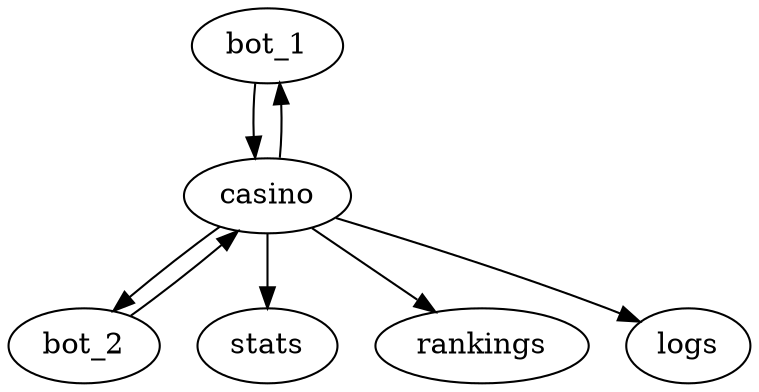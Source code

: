 digraph poker {
  bot_1 -> casino;
  casino -> bot_1;
  bot_2 -> casino;
  casino -> bot_2;

  casino -> stats;
  casino -> rankings;
  casino -> logs;
}
